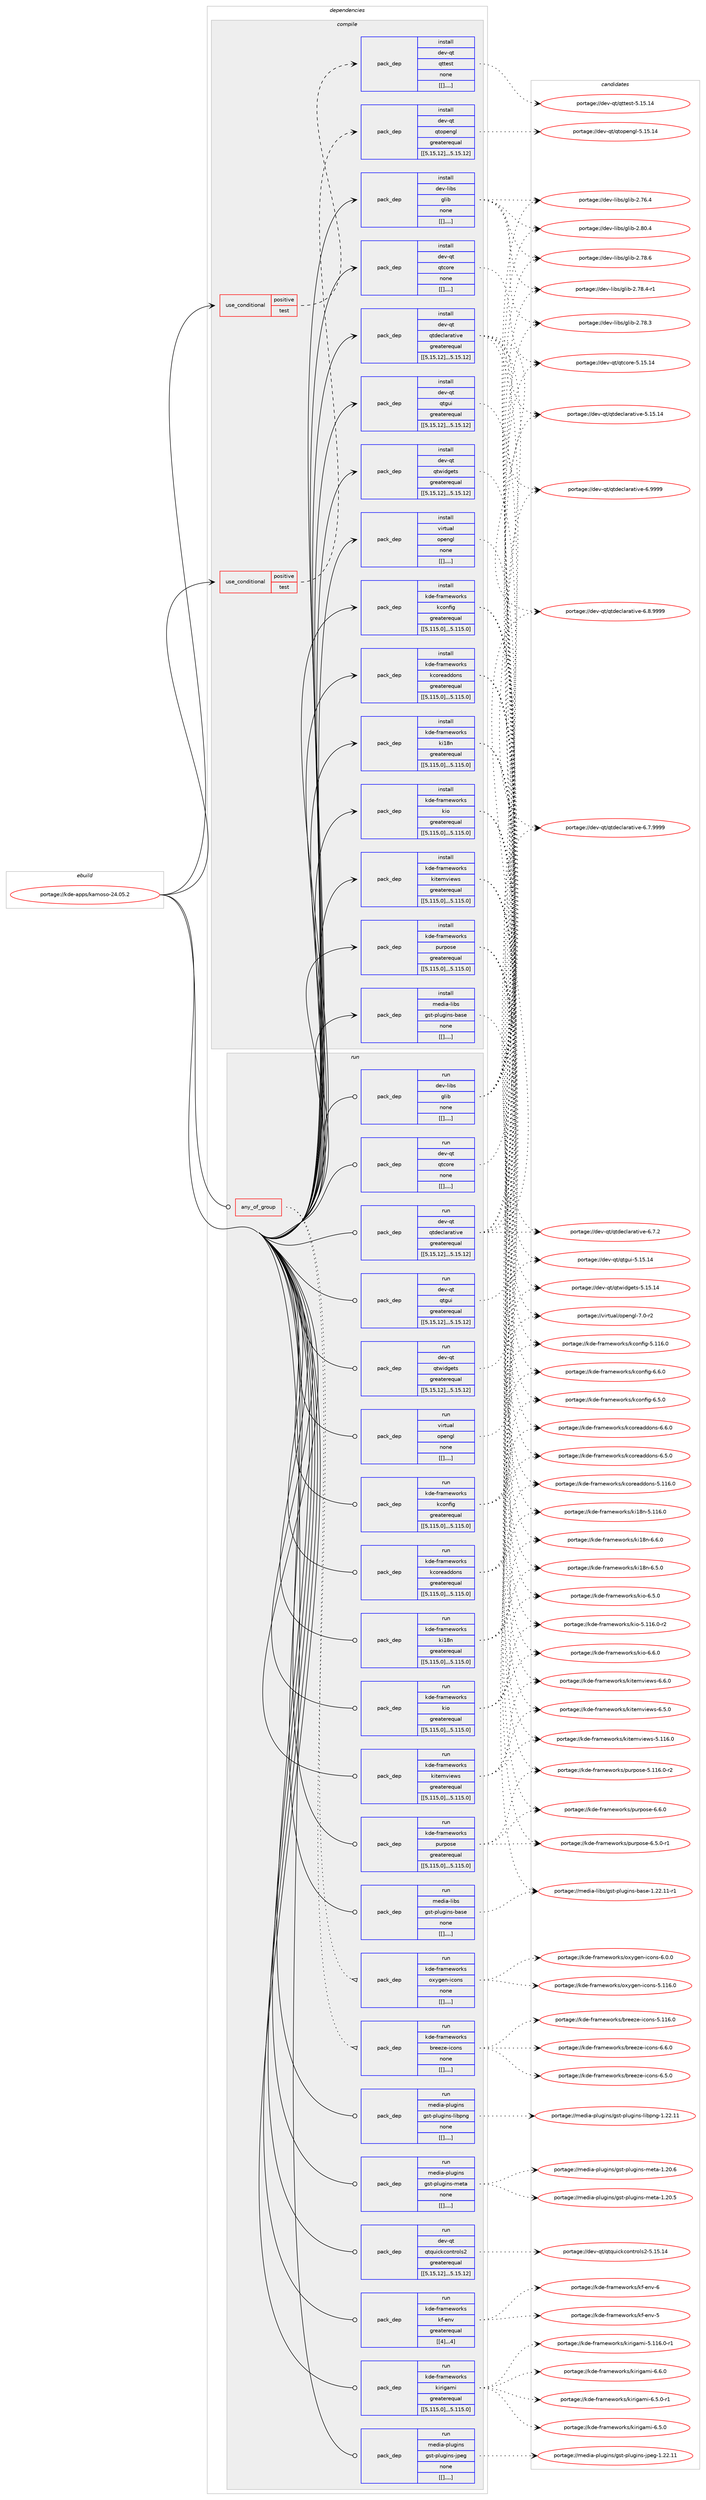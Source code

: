 digraph prolog {

# *************
# Graph options
# *************

newrank=true;
concentrate=true;
compound=true;
graph [rankdir=LR,fontname=Helvetica,fontsize=10,ranksep=1.5];#, ranksep=2.5, nodesep=0.2];
edge  [arrowhead=vee];
node  [fontname=Helvetica,fontsize=10];

# **********
# The ebuild
# **********

subgraph cluster_leftcol {
color=gray;
label=<<i>ebuild</i>>;
id [label="portage://kde-apps/kamoso-24.05.2", color=red, width=4, href="../kde-apps/kamoso-24.05.2.svg"];
}

# ****************
# The dependencies
# ****************

subgraph cluster_midcol {
color=gray;
label=<<i>dependencies</i>>;
subgraph cluster_compile {
fillcolor="#eeeeee";
style=filled;
label=<<i>compile</i>>;
subgraph cond68957 {
dependency255214 [label=<<TABLE BORDER="0" CELLBORDER="1" CELLSPACING="0" CELLPADDING="4"><TR><TD ROWSPAN="3" CELLPADDING="10">use_conditional</TD></TR><TR><TD>positive</TD></TR><TR><TD>test</TD></TR></TABLE>>, shape=none, color=red];
subgraph pack184557 {
dependency255215 [label=<<TABLE BORDER="0" CELLBORDER="1" CELLSPACING="0" CELLPADDING="4" WIDTH="220"><TR><TD ROWSPAN="6" CELLPADDING="30">pack_dep</TD></TR><TR><TD WIDTH="110">install</TD></TR><TR><TD>dev-qt</TD></TR><TR><TD>qtopengl</TD></TR><TR><TD>greaterequal</TD></TR><TR><TD>[[5,15,12],,,5.15.12]</TD></TR></TABLE>>, shape=none, color=blue];
}
dependency255214:e -> dependency255215:w [weight=20,style="dashed",arrowhead="vee"];
}
id:e -> dependency255214:w [weight=20,style="solid",arrowhead="vee"];
subgraph cond68958 {
dependency255216 [label=<<TABLE BORDER="0" CELLBORDER="1" CELLSPACING="0" CELLPADDING="4"><TR><TD ROWSPAN="3" CELLPADDING="10">use_conditional</TD></TR><TR><TD>positive</TD></TR><TR><TD>test</TD></TR></TABLE>>, shape=none, color=red];
subgraph pack184558 {
dependency255217 [label=<<TABLE BORDER="0" CELLBORDER="1" CELLSPACING="0" CELLPADDING="4" WIDTH="220"><TR><TD ROWSPAN="6" CELLPADDING="30">pack_dep</TD></TR><TR><TD WIDTH="110">install</TD></TR><TR><TD>dev-qt</TD></TR><TR><TD>qttest</TD></TR><TR><TD>none</TD></TR><TR><TD>[[],,,,]</TD></TR></TABLE>>, shape=none, color=blue];
}
dependency255216:e -> dependency255217:w [weight=20,style="dashed",arrowhead="vee"];
}
id:e -> dependency255216:w [weight=20,style="solid",arrowhead="vee"];
subgraph pack184559 {
dependency255218 [label=<<TABLE BORDER="0" CELLBORDER="1" CELLSPACING="0" CELLPADDING="4" WIDTH="220"><TR><TD ROWSPAN="6" CELLPADDING="30">pack_dep</TD></TR><TR><TD WIDTH="110">install</TD></TR><TR><TD>dev-libs</TD></TR><TR><TD>glib</TD></TR><TR><TD>none</TD></TR><TR><TD>[[],,,,]</TD></TR></TABLE>>, shape=none, color=blue];
}
id:e -> dependency255218:w [weight=20,style="solid",arrowhead="vee"];
subgraph pack184560 {
dependency255219 [label=<<TABLE BORDER="0" CELLBORDER="1" CELLSPACING="0" CELLPADDING="4" WIDTH="220"><TR><TD ROWSPAN="6" CELLPADDING="30">pack_dep</TD></TR><TR><TD WIDTH="110">install</TD></TR><TR><TD>dev-qt</TD></TR><TR><TD>qtcore</TD></TR><TR><TD>none</TD></TR><TR><TD>[[],,,,]</TD></TR></TABLE>>, shape=none, color=blue];
}
id:e -> dependency255219:w [weight=20,style="solid",arrowhead="vee"];
subgraph pack184561 {
dependency255220 [label=<<TABLE BORDER="0" CELLBORDER="1" CELLSPACING="0" CELLPADDING="4" WIDTH="220"><TR><TD ROWSPAN="6" CELLPADDING="30">pack_dep</TD></TR><TR><TD WIDTH="110">install</TD></TR><TR><TD>dev-qt</TD></TR><TR><TD>qtdeclarative</TD></TR><TR><TD>greaterequal</TD></TR><TR><TD>[[5,15,12],,,5.15.12]</TD></TR></TABLE>>, shape=none, color=blue];
}
id:e -> dependency255220:w [weight=20,style="solid",arrowhead="vee"];
subgraph pack184562 {
dependency255221 [label=<<TABLE BORDER="0" CELLBORDER="1" CELLSPACING="0" CELLPADDING="4" WIDTH="220"><TR><TD ROWSPAN="6" CELLPADDING="30">pack_dep</TD></TR><TR><TD WIDTH="110">install</TD></TR><TR><TD>dev-qt</TD></TR><TR><TD>qtgui</TD></TR><TR><TD>greaterequal</TD></TR><TR><TD>[[5,15,12],,,5.15.12]</TD></TR></TABLE>>, shape=none, color=blue];
}
id:e -> dependency255221:w [weight=20,style="solid",arrowhead="vee"];
subgraph pack184563 {
dependency255222 [label=<<TABLE BORDER="0" CELLBORDER="1" CELLSPACING="0" CELLPADDING="4" WIDTH="220"><TR><TD ROWSPAN="6" CELLPADDING="30">pack_dep</TD></TR><TR><TD WIDTH="110">install</TD></TR><TR><TD>dev-qt</TD></TR><TR><TD>qtwidgets</TD></TR><TR><TD>greaterequal</TD></TR><TR><TD>[[5,15,12],,,5.15.12]</TD></TR></TABLE>>, shape=none, color=blue];
}
id:e -> dependency255222:w [weight=20,style="solid",arrowhead="vee"];
subgraph pack184564 {
dependency255223 [label=<<TABLE BORDER="0" CELLBORDER="1" CELLSPACING="0" CELLPADDING="4" WIDTH="220"><TR><TD ROWSPAN="6" CELLPADDING="30">pack_dep</TD></TR><TR><TD WIDTH="110">install</TD></TR><TR><TD>kde-frameworks</TD></TR><TR><TD>kconfig</TD></TR><TR><TD>greaterequal</TD></TR><TR><TD>[[5,115,0],,,5.115.0]</TD></TR></TABLE>>, shape=none, color=blue];
}
id:e -> dependency255223:w [weight=20,style="solid",arrowhead="vee"];
subgraph pack184565 {
dependency255224 [label=<<TABLE BORDER="0" CELLBORDER="1" CELLSPACING="0" CELLPADDING="4" WIDTH="220"><TR><TD ROWSPAN="6" CELLPADDING="30">pack_dep</TD></TR><TR><TD WIDTH="110">install</TD></TR><TR><TD>kde-frameworks</TD></TR><TR><TD>kcoreaddons</TD></TR><TR><TD>greaterequal</TD></TR><TR><TD>[[5,115,0],,,5.115.0]</TD></TR></TABLE>>, shape=none, color=blue];
}
id:e -> dependency255224:w [weight=20,style="solid",arrowhead="vee"];
subgraph pack184566 {
dependency255225 [label=<<TABLE BORDER="0" CELLBORDER="1" CELLSPACING="0" CELLPADDING="4" WIDTH="220"><TR><TD ROWSPAN="6" CELLPADDING="30">pack_dep</TD></TR><TR><TD WIDTH="110">install</TD></TR><TR><TD>kde-frameworks</TD></TR><TR><TD>ki18n</TD></TR><TR><TD>greaterequal</TD></TR><TR><TD>[[5,115,0],,,5.115.0]</TD></TR></TABLE>>, shape=none, color=blue];
}
id:e -> dependency255225:w [weight=20,style="solid",arrowhead="vee"];
subgraph pack184567 {
dependency255226 [label=<<TABLE BORDER="0" CELLBORDER="1" CELLSPACING="0" CELLPADDING="4" WIDTH="220"><TR><TD ROWSPAN="6" CELLPADDING="30">pack_dep</TD></TR><TR><TD WIDTH="110">install</TD></TR><TR><TD>kde-frameworks</TD></TR><TR><TD>kio</TD></TR><TR><TD>greaterequal</TD></TR><TR><TD>[[5,115,0],,,5.115.0]</TD></TR></TABLE>>, shape=none, color=blue];
}
id:e -> dependency255226:w [weight=20,style="solid",arrowhead="vee"];
subgraph pack184568 {
dependency255227 [label=<<TABLE BORDER="0" CELLBORDER="1" CELLSPACING="0" CELLPADDING="4" WIDTH="220"><TR><TD ROWSPAN="6" CELLPADDING="30">pack_dep</TD></TR><TR><TD WIDTH="110">install</TD></TR><TR><TD>kde-frameworks</TD></TR><TR><TD>kitemviews</TD></TR><TR><TD>greaterequal</TD></TR><TR><TD>[[5,115,0],,,5.115.0]</TD></TR></TABLE>>, shape=none, color=blue];
}
id:e -> dependency255227:w [weight=20,style="solid",arrowhead="vee"];
subgraph pack184569 {
dependency255228 [label=<<TABLE BORDER="0" CELLBORDER="1" CELLSPACING="0" CELLPADDING="4" WIDTH="220"><TR><TD ROWSPAN="6" CELLPADDING="30">pack_dep</TD></TR><TR><TD WIDTH="110">install</TD></TR><TR><TD>kde-frameworks</TD></TR><TR><TD>purpose</TD></TR><TR><TD>greaterequal</TD></TR><TR><TD>[[5,115,0],,,5.115.0]</TD></TR></TABLE>>, shape=none, color=blue];
}
id:e -> dependency255228:w [weight=20,style="solid",arrowhead="vee"];
subgraph pack184570 {
dependency255229 [label=<<TABLE BORDER="0" CELLBORDER="1" CELLSPACING="0" CELLPADDING="4" WIDTH="220"><TR><TD ROWSPAN="6" CELLPADDING="30">pack_dep</TD></TR><TR><TD WIDTH="110">install</TD></TR><TR><TD>media-libs</TD></TR><TR><TD>gst-plugins-base</TD></TR><TR><TD>none</TD></TR><TR><TD>[[],,,,]</TD></TR></TABLE>>, shape=none, color=blue];
}
id:e -> dependency255229:w [weight=20,style="solid",arrowhead="vee"];
subgraph pack184571 {
dependency255230 [label=<<TABLE BORDER="0" CELLBORDER="1" CELLSPACING="0" CELLPADDING="4" WIDTH="220"><TR><TD ROWSPAN="6" CELLPADDING="30">pack_dep</TD></TR><TR><TD WIDTH="110">install</TD></TR><TR><TD>virtual</TD></TR><TR><TD>opengl</TD></TR><TR><TD>none</TD></TR><TR><TD>[[],,,,]</TD></TR></TABLE>>, shape=none, color=blue];
}
id:e -> dependency255230:w [weight=20,style="solid",arrowhead="vee"];
}
subgraph cluster_compileandrun {
fillcolor="#eeeeee";
style=filled;
label=<<i>compile and run</i>>;
}
subgraph cluster_run {
fillcolor="#eeeeee";
style=filled;
label=<<i>run</i>>;
subgraph any1540 {
dependency255231 [label=<<TABLE BORDER="0" CELLBORDER="1" CELLSPACING="0" CELLPADDING="4"><TR><TD CELLPADDING="10">any_of_group</TD></TR></TABLE>>, shape=none, color=red];subgraph pack184572 {
dependency255232 [label=<<TABLE BORDER="0" CELLBORDER="1" CELLSPACING="0" CELLPADDING="4" WIDTH="220"><TR><TD ROWSPAN="6" CELLPADDING="30">pack_dep</TD></TR><TR><TD WIDTH="110">run</TD></TR><TR><TD>kde-frameworks</TD></TR><TR><TD>breeze-icons</TD></TR><TR><TD>none</TD></TR><TR><TD>[[],,,,]</TD></TR></TABLE>>, shape=none, color=blue];
}
dependency255231:e -> dependency255232:w [weight=20,style="dotted",arrowhead="oinv"];
subgraph pack184573 {
dependency255233 [label=<<TABLE BORDER="0" CELLBORDER="1" CELLSPACING="0" CELLPADDING="4" WIDTH="220"><TR><TD ROWSPAN="6" CELLPADDING="30">pack_dep</TD></TR><TR><TD WIDTH="110">run</TD></TR><TR><TD>kde-frameworks</TD></TR><TR><TD>oxygen-icons</TD></TR><TR><TD>none</TD></TR><TR><TD>[[],,,,]</TD></TR></TABLE>>, shape=none, color=blue];
}
dependency255231:e -> dependency255233:w [weight=20,style="dotted",arrowhead="oinv"];
}
id:e -> dependency255231:w [weight=20,style="solid",arrowhead="odot"];
subgraph pack184574 {
dependency255234 [label=<<TABLE BORDER="0" CELLBORDER="1" CELLSPACING="0" CELLPADDING="4" WIDTH="220"><TR><TD ROWSPAN="6" CELLPADDING="30">pack_dep</TD></TR><TR><TD WIDTH="110">run</TD></TR><TR><TD>dev-libs</TD></TR><TR><TD>glib</TD></TR><TR><TD>none</TD></TR><TR><TD>[[],,,,]</TD></TR></TABLE>>, shape=none, color=blue];
}
id:e -> dependency255234:w [weight=20,style="solid",arrowhead="odot"];
subgraph pack184575 {
dependency255235 [label=<<TABLE BORDER="0" CELLBORDER="1" CELLSPACING="0" CELLPADDING="4" WIDTH="220"><TR><TD ROWSPAN="6" CELLPADDING="30">pack_dep</TD></TR><TR><TD WIDTH="110">run</TD></TR><TR><TD>dev-qt</TD></TR><TR><TD>qtcore</TD></TR><TR><TD>none</TD></TR><TR><TD>[[],,,,]</TD></TR></TABLE>>, shape=none, color=blue];
}
id:e -> dependency255235:w [weight=20,style="solid",arrowhead="odot"];
subgraph pack184576 {
dependency255236 [label=<<TABLE BORDER="0" CELLBORDER="1" CELLSPACING="0" CELLPADDING="4" WIDTH="220"><TR><TD ROWSPAN="6" CELLPADDING="30">pack_dep</TD></TR><TR><TD WIDTH="110">run</TD></TR><TR><TD>dev-qt</TD></TR><TR><TD>qtdeclarative</TD></TR><TR><TD>greaterequal</TD></TR><TR><TD>[[5,15,12],,,5.15.12]</TD></TR></TABLE>>, shape=none, color=blue];
}
id:e -> dependency255236:w [weight=20,style="solid",arrowhead="odot"];
subgraph pack184577 {
dependency255237 [label=<<TABLE BORDER="0" CELLBORDER="1" CELLSPACING="0" CELLPADDING="4" WIDTH="220"><TR><TD ROWSPAN="6" CELLPADDING="30">pack_dep</TD></TR><TR><TD WIDTH="110">run</TD></TR><TR><TD>dev-qt</TD></TR><TR><TD>qtgui</TD></TR><TR><TD>greaterequal</TD></TR><TR><TD>[[5,15,12],,,5.15.12]</TD></TR></TABLE>>, shape=none, color=blue];
}
id:e -> dependency255237:w [weight=20,style="solid",arrowhead="odot"];
subgraph pack184578 {
dependency255238 [label=<<TABLE BORDER="0" CELLBORDER="1" CELLSPACING="0" CELLPADDING="4" WIDTH="220"><TR><TD ROWSPAN="6" CELLPADDING="30">pack_dep</TD></TR><TR><TD WIDTH="110">run</TD></TR><TR><TD>dev-qt</TD></TR><TR><TD>qtquickcontrols2</TD></TR><TR><TD>greaterequal</TD></TR><TR><TD>[[5,15,12],,,5.15.12]</TD></TR></TABLE>>, shape=none, color=blue];
}
id:e -> dependency255238:w [weight=20,style="solid",arrowhead="odot"];
subgraph pack184579 {
dependency255239 [label=<<TABLE BORDER="0" CELLBORDER="1" CELLSPACING="0" CELLPADDING="4" WIDTH="220"><TR><TD ROWSPAN="6" CELLPADDING="30">pack_dep</TD></TR><TR><TD WIDTH="110">run</TD></TR><TR><TD>dev-qt</TD></TR><TR><TD>qtwidgets</TD></TR><TR><TD>greaterequal</TD></TR><TR><TD>[[5,15,12],,,5.15.12]</TD></TR></TABLE>>, shape=none, color=blue];
}
id:e -> dependency255239:w [weight=20,style="solid",arrowhead="odot"];
subgraph pack184580 {
dependency255240 [label=<<TABLE BORDER="0" CELLBORDER="1" CELLSPACING="0" CELLPADDING="4" WIDTH="220"><TR><TD ROWSPAN="6" CELLPADDING="30">pack_dep</TD></TR><TR><TD WIDTH="110">run</TD></TR><TR><TD>kde-frameworks</TD></TR><TR><TD>kconfig</TD></TR><TR><TD>greaterequal</TD></TR><TR><TD>[[5,115,0],,,5.115.0]</TD></TR></TABLE>>, shape=none, color=blue];
}
id:e -> dependency255240:w [weight=20,style="solid",arrowhead="odot"];
subgraph pack184581 {
dependency255241 [label=<<TABLE BORDER="0" CELLBORDER="1" CELLSPACING="0" CELLPADDING="4" WIDTH="220"><TR><TD ROWSPAN="6" CELLPADDING="30">pack_dep</TD></TR><TR><TD WIDTH="110">run</TD></TR><TR><TD>kde-frameworks</TD></TR><TR><TD>kcoreaddons</TD></TR><TR><TD>greaterequal</TD></TR><TR><TD>[[5,115,0],,,5.115.0]</TD></TR></TABLE>>, shape=none, color=blue];
}
id:e -> dependency255241:w [weight=20,style="solid",arrowhead="odot"];
subgraph pack184582 {
dependency255242 [label=<<TABLE BORDER="0" CELLBORDER="1" CELLSPACING="0" CELLPADDING="4" WIDTH="220"><TR><TD ROWSPAN="6" CELLPADDING="30">pack_dep</TD></TR><TR><TD WIDTH="110">run</TD></TR><TR><TD>kde-frameworks</TD></TR><TR><TD>kf-env</TD></TR><TR><TD>greaterequal</TD></TR><TR><TD>[[4],,,4]</TD></TR></TABLE>>, shape=none, color=blue];
}
id:e -> dependency255242:w [weight=20,style="solid",arrowhead="odot"];
subgraph pack184583 {
dependency255243 [label=<<TABLE BORDER="0" CELLBORDER="1" CELLSPACING="0" CELLPADDING="4" WIDTH="220"><TR><TD ROWSPAN="6" CELLPADDING="30">pack_dep</TD></TR><TR><TD WIDTH="110">run</TD></TR><TR><TD>kde-frameworks</TD></TR><TR><TD>ki18n</TD></TR><TR><TD>greaterequal</TD></TR><TR><TD>[[5,115,0],,,5.115.0]</TD></TR></TABLE>>, shape=none, color=blue];
}
id:e -> dependency255243:w [weight=20,style="solid",arrowhead="odot"];
subgraph pack184584 {
dependency255244 [label=<<TABLE BORDER="0" CELLBORDER="1" CELLSPACING="0" CELLPADDING="4" WIDTH="220"><TR><TD ROWSPAN="6" CELLPADDING="30">pack_dep</TD></TR><TR><TD WIDTH="110">run</TD></TR><TR><TD>kde-frameworks</TD></TR><TR><TD>kio</TD></TR><TR><TD>greaterequal</TD></TR><TR><TD>[[5,115,0],,,5.115.0]</TD></TR></TABLE>>, shape=none, color=blue];
}
id:e -> dependency255244:w [weight=20,style="solid",arrowhead="odot"];
subgraph pack184585 {
dependency255245 [label=<<TABLE BORDER="0" CELLBORDER="1" CELLSPACING="0" CELLPADDING="4" WIDTH="220"><TR><TD ROWSPAN="6" CELLPADDING="30">pack_dep</TD></TR><TR><TD WIDTH="110">run</TD></TR><TR><TD>kde-frameworks</TD></TR><TR><TD>kirigami</TD></TR><TR><TD>greaterequal</TD></TR><TR><TD>[[5,115,0],,,5.115.0]</TD></TR></TABLE>>, shape=none, color=blue];
}
id:e -> dependency255245:w [weight=20,style="solid",arrowhead="odot"];
subgraph pack184586 {
dependency255246 [label=<<TABLE BORDER="0" CELLBORDER="1" CELLSPACING="0" CELLPADDING="4" WIDTH="220"><TR><TD ROWSPAN="6" CELLPADDING="30">pack_dep</TD></TR><TR><TD WIDTH="110">run</TD></TR><TR><TD>kde-frameworks</TD></TR><TR><TD>kitemviews</TD></TR><TR><TD>greaterequal</TD></TR><TR><TD>[[5,115,0],,,5.115.0]</TD></TR></TABLE>>, shape=none, color=blue];
}
id:e -> dependency255246:w [weight=20,style="solid",arrowhead="odot"];
subgraph pack184587 {
dependency255247 [label=<<TABLE BORDER="0" CELLBORDER="1" CELLSPACING="0" CELLPADDING="4" WIDTH="220"><TR><TD ROWSPAN="6" CELLPADDING="30">pack_dep</TD></TR><TR><TD WIDTH="110">run</TD></TR><TR><TD>kde-frameworks</TD></TR><TR><TD>purpose</TD></TR><TR><TD>greaterequal</TD></TR><TR><TD>[[5,115,0],,,5.115.0]</TD></TR></TABLE>>, shape=none, color=blue];
}
id:e -> dependency255247:w [weight=20,style="solid",arrowhead="odot"];
subgraph pack184588 {
dependency255248 [label=<<TABLE BORDER="0" CELLBORDER="1" CELLSPACING="0" CELLPADDING="4" WIDTH="220"><TR><TD ROWSPAN="6" CELLPADDING="30">pack_dep</TD></TR><TR><TD WIDTH="110">run</TD></TR><TR><TD>media-libs</TD></TR><TR><TD>gst-plugins-base</TD></TR><TR><TD>none</TD></TR><TR><TD>[[],,,,]</TD></TR></TABLE>>, shape=none, color=blue];
}
id:e -> dependency255248:w [weight=20,style="solid",arrowhead="odot"];
subgraph pack184589 {
dependency255249 [label=<<TABLE BORDER="0" CELLBORDER="1" CELLSPACING="0" CELLPADDING="4" WIDTH="220"><TR><TD ROWSPAN="6" CELLPADDING="30">pack_dep</TD></TR><TR><TD WIDTH="110">run</TD></TR><TR><TD>media-plugins</TD></TR><TR><TD>gst-plugins-jpeg</TD></TR><TR><TD>none</TD></TR><TR><TD>[[],,,,]</TD></TR></TABLE>>, shape=none, color=blue];
}
id:e -> dependency255249:w [weight=20,style="solid",arrowhead="odot"];
subgraph pack184590 {
dependency255250 [label=<<TABLE BORDER="0" CELLBORDER="1" CELLSPACING="0" CELLPADDING="4" WIDTH="220"><TR><TD ROWSPAN="6" CELLPADDING="30">pack_dep</TD></TR><TR><TD WIDTH="110">run</TD></TR><TR><TD>media-plugins</TD></TR><TR><TD>gst-plugins-libpng</TD></TR><TR><TD>none</TD></TR><TR><TD>[[],,,,]</TD></TR></TABLE>>, shape=none, color=blue];
}
id:e -> dependency255250:w [weight=20,style="solid",arrowhead="odot"];
subgraph pack184591 {
dependency255251 [label=<<TABLE BORDER="0" CELLBORDER="1" CELLSPACING="0" CELLPADDING="4" WIDTH="220"><TR><TD ROWSPAN="6" CELLPADDING="30">pack_dep</TD></TR><TR><TD WIDTH="110">run</TD></TR><TR><TD>media-plugins</TD></TR><TR><TD>gst-plugins-meta</TD></TR><TR><TD>none</TD></TR><TR><TD>[[],,,,]</TD></TR></TABLE>>, shape=none, color=blue];
}
id:e -> dependency255251:w [weight=20,style="solid",arrowhead="odot"];
subgraph pack184592 {
dependency255252 [label=<<TABLE BORDER="0" CELLBORDER="1" CELLSPACING="0" CELLPADDING="4" WIDTH="220"><TR><TD ROWSPAN="6" CELLPADDING="30">pack_dep</TD></TR><TR><TD WIDTH="110">run</TD></TR><TR><TD>virtual</TD></TR><TR><TD>opengl</TD></TR><TR><TD>none</TD></TR><TR><TD>[[],,,,]</TD></TR></TABLE>>, shape=none, color=blue];
}
id:e -> dependency255252:w [weight=20,style="solid",arrowhead="odot"];
}
}

# **************
# The candidates
# **************

subgraph cluster_choices {
rank=same;
color=gray;
label=<<i>candidates</i>>;

subgraph choice184557 {
color=black;
nodesep=1;
choice10010111845113116471131161111121011101031084553464953464952 [label="portage://dev-qt/qtopengl-5.15.14", color=red, width=4,href="../dev-qt/qtopengl-5.15.14.svg"];
dependency255215:e -> choice10010111845113116471131161111121011101031084553464953464952:w [style=dotted,weight="100"];
}
subgraph choice184558 {
color=black;
nodesep=1;
choice10010111845113116471131161161011151164553464953464952 [label="portage://dev-qt/qttest-5.15.14", color=red, width=4,href="../dev-qt/qttest-5.15.14.svg"];
dependency255217:e -> choice10010111845113116471131161161011151164553464953464952:w [style=dotted,weight="100"];
}
subgraph choice184559 {
color=black;
nodesep=1;
choice1001011184510810598115471031081059845504656484652 [label="portage://dev-libs/glib-2.80.4", color=red, width=4,href="../dev-libs/glib-2.80.4.svg"];
choice1001011184510810598115471031081059845504655564654 [label="portage://dev-libs/glib-2.78.6", color=red, width=4,href="../dev-libs/glib-2.78.6.svg"];
choice10010111845108105981154710310810598455046555646524511449 [label="portage://dev-libs/glib-2.78.4-r1", color=red, width=4,href="../dev-libs/glib-2.78.4-r1.svg"];
choice1001011184510810598115471031081059845504655564651 [label="portage://dev-libs/glib-2.78.3", color=red, width=4,href="../dev-libs/glib-2.78.3.svg"];
choice1001011184510810598115471031081059845504655544652 [label="portage://dev-libs/glib-2.76.4", color=red, width=4,href="../dev-libs/glib-2.76.4.svg"];
dependency255218:e -> choice1001011184510810598115471031081059845504656484652:w [style=dotted,weight="100"];
dependency255218:e -> choice1001011184510810598115471031081059845504655564654:w [style=dotted,weight="100"];
dependency255218:e -> choice10010111845108105981154710310810598455046555646524511449:w [style=dotted,weight="100"];
dependency255218:e -> choice1001011184510810598115471031081059845504655564651:w [style=dotted,weight="100"];
dependency255218:e -> choice1001011184510810598115471031081059845504655544652:w [style=dotted,weight="100"];
}
subgraph choice184560 {
color=black;
nodesep=1;
choice1001011184511311647113116991111141014553464953464952 [label="portage://dev-qt/qtcore-5.15.14", color=red, width=4,href="../dev-qt/qtcore-5.15.14.svg"];
dependency255219:e -> choice1001011184511311647113116991111141014553464953464952:w [style=dotted,weight="100"];
}
subgraph choice184561 {
color=black;
nodesep=1;
choice100101118451131164711311610010199108971149711610511810145544657575757 [label="portage://dev-qt/qtdeclarative-6.9999", color=red, width=4,href="../dev-qt/qtdeclarative-6.9999.svg"];
choice1001011184511311647113116100101991089711497116105118101455446564657575757 [label="portage://dev-qt/qtdeclarative-6.8.9999", color=red, width=4,href="../dev-qt/qtdeclarative-6.8.9999.svg"];
choice1001011184511311647113116100101991089711497116105118101455446554657575757 [label="portage://dev-qt/qtdeclarative-6.7.9999", color=red, width=4,href="../dev-qt/qtdeclarative-6.7.9999.svg"];
choice1001011184511311647113116100101991089711497116105118101455446554650 [label="portage://dev-qt/qtdeclarative-6.7.2", color=red, width=4,href="../dev-qt/qtdeclarative-6.7.2.svg"];
choice10010111845113116471131161001019910897114971161051181014553464953464952 [label="portage://dev-qt/qtdeclarative-5.15.14", color=red, width=4,href="../dev-qt/qtdeclarative-5.15.14.svg"];
dependency255220:e -> choice100101118451131164711311610010199108971149711610511810145544657575757:w [style=dotted,weight="100"];
dependency255220:e -> choice1001011184511311647113116100101991089711497116105118101455446564657575757:w [style=dotted,weight="100"];
dependency255220:e -> choice1001011184511311647113116100101991089711497116105118101455446554657575757:w [style=dotted,weight="100"];
dependency255220:e -> choice1001011184511311647113116100101991089711497116105118101455446554650:w [style=dotted,weight="100"];
dependency255220:e -> choice10010111845113116471131161001019910897114971161051181014553464953464952:w [style=dotted,weight="100"];
}
subgraph choice184562 {
color=black;
nodesep=1;
choice10010111845113116471131161031171054553464953464952 [label="portage://dev-qt/qtgui-5.15.14", color=red, width=4,href="../dev-qt/qtgui-5.15.14.svg"];
dependency255221:e -> choice10010111845113116471131161031171054553464953464952:w [style=dotted,weight="100"];
}
subgraph choice184563 {
color=black;
nodesep=1;
choice10010111845113116471131161191051001031011161154553464953464952 [label="portage://dev-qt/qtwidgets-5.15.14", color=red, width=4,href="../dev-qt/qtwidgets-5.15.14.svg"];
dependency255222:e -> choice10010111845113116471131161191051001031011161154553464953464952:w [style=dotted,weight="100"];
}
subgraph choice184564 {
color=black;
nodesep=1;
choice10710010145102114971091011191111141071154710799111110102105103455446544648 [label="portage://kde-frameworks/kconfig-6.6.0", color=red, width=4,href="../kde-frameworks/kconfig-6.6.0.svg"];
choice10710010145102114971091011191111141071154710799111110102105103455446534648 [label="portage://kde-frameworks/kconfig-6.5.0", color=red, width=4,href="../kde-frameworks/kconfig-6.5.0.svg"];
choice107100101451021149710910111911111410711547107991111101021051034553464949544648 [label="portage://kde-frameworks/kconfig-5.116.0", color=red, width=4,href="../kde-frameworks/kconfig-5.116.0.svg"];
dependency255223:e -> choice10710010145102114971091011191111141071154710799111110102105103455446544648:w [style=dotted,weight="100"];
dependency255223:e -> choice10710010145102114971091011191111141071154710799111110102105103455446534648:w [style=dotted,weight="100"];
dependency255223:e -> choice107100101451021149710910111911111410711547107991111101021051034553464949544648:w [style=dotted,weight="100"];
}
subgraph choice184565 {
color=black;
nodesep=1;
choice1071001014510211497109101119111114107115471079911111410197100100111110115455446544648 [label="portage://kde-frameworks/kcoreaddons-6.6.0", color=red, width=4,href="../kde-frameworks/kcoreaddons-6.6.0.svg"];
choice1071001014510211497109101119111114107115471079911111410197100100111110115455446534648 [label="portage://kde-frameworks/kcoreaddons-6.5.0", color=red, width=4,href="../kde-frameworks/kcoreaddons-6.5.0.svg"];
choice10710010145102114971091011191111141071154710799111114101971001001111101154553464949544648 [label="portage://kde-frameworks/kcoreaddons-5.116.0", color=red, width=4,href="../kde-frameworks/kcoreaddons-5.116.0.svg"];
dependency255224:e -> choice1071001014510211497109101119111114107115471079911111410197100100111110115455446544648:w [style=dotted,weight="100"];
dependency255224:e -> choice1071001014510211497109101119111114107115471079911111410197100100111110115455446534648:w [style=dotted,weight="100"];
dependency255224:e -> choice10710010145102114971091011191111141071154710799111114101971001001111101154553464949544648:w [style=dotted,weight="100"];
}
subgraph choice184566 {
color=black;
nodesep=1;
choice1071001014510211497109101119111114107115471071054956110455446544648 [label="portage://kde-frameworks/ki18n-6.6.0", color=red, width=4,href="../kde-frameworks/ki18n-6.6.0.svg"];
choice1071001014510211497109101119111114107115471071054956110455446534648 [label="portage://kde-frameworks/ki18n-6.5.0", color=red, width=4,href="../kde-frameworks/ki18n-6.5.0.svg"];
choice10710010145102114971091011191111141071154710710549561104553464949544648 [label="portage://kde-frameworks/ki18n-5.116.0", color=red, width=4,href="../kde-frameworks/ki18n-5.116.0.svg"];
dependency255225:e -> choice1071001014510211497109101119111114107115471071054956110455446544648:w [style=dotted,weight="100"];
dependency255225:e -> choice1071001014510211497109101119111114107115471071054956110455446534648:w [style=dotted,weight="100"];
dependency255225:e -> choice10710010145102114971091011191111141071154710710549561104553464949544648:w [style=dotted,weight="100"];
}
subgraph choice184567 {
color=black;
nodesep=1;
choice107100101451021149710910111911111410711547107105111455446544648 [label="portage://kde-frameworks/kio-6.6.0", color=red, width=4,href="../kde-frameworks/kio-6.6.0.svg"];
choice107100101451021149710910111911111410711547107105111455446534648 [label="portage://kde-frameworks/kio-6.5.0", color=red, width=4,href="../kde-frameworks/kio-6.5.0.svg"];
choice10710010145102114971091011191111141071154710710511145534649495446484511450 [label="portage://kde-frameworks/kio-5.116.0-r2", color=red, width=4,href="../kde-frameworks/kio-5.116.0-r2.svg"];
dependency255226:e -> choice107100101451021149710910111911111410711547107105111455446544648:w [style=dotted,weight="100"];
dependency255226:e -> choice107100101451021149710910111911111410711547107105111455446534648:w [style=dotted,weight="100"];
dependency255226:e -> choice10710010145102114971091011191111141071154710710511145534649495446484511450:w [style=dotted,weight="100"];
}
subgraph choice184568 {
color=black;
nodesep=1;
choice107100101451021149710910111911111410711547107105116101109118105101119115455446544648 [label="portage://kde-frameworks/kitemviews-6.6.0", color=red, width=4,href="../kde-frameworks/kitemviews-6.6.0.svg"];
choice107100101451021149710910111911111410711547107105116101109118105101119115455446534648 [label="portage://kde-frameworks/kitemviews-6.5.0", color=red, width=4,href="../kde-frameworks/kitemviews-6.5.0.svg"];
choice1071001014510211497109101119111114107115471071051161011091181051011191154553464949544648 [label="portage://kde-frameworks/kitemviews-5.116.0", color=red, width=4,href="../kde-frameworks/kitemviews-5.116.0.svg"];
dependency255227:e -> choice107100101451021149710910111911111410711547107105116101109118105101119115455446544648:w [style=dotted,weight="100"];
dependency255227:e -> choice107100101451021149710910111911111410711547107105116101109118105101119115455446534648:w [style=dotted,weight="100"];
dependency255227:e -> choice1071001014510211497109101119111114107115471071051161011091181051011191154553464949544648:w [style=dotted,weight="100"];
}
subgraph choice184569 {
color=black;
nodesep=1;
choice107100101451021149710910111911111410711547112117114112111115101455446544648 [label="portage://kde-frameworks/purpose-6.6.0", color=red, width=4,href="../kde-frameworks/purpose-6.6.0.svg"];
choice1071001014510211497109101119111114107115471121171141121111151014554465346484511449 [label="portage://kde-frameworks/purpose-6.5.0-r1", color=red, width=4,href="../kde-frameworks/purpose-6.5.0-r1.svg"];
choice10710010145102114971091011191111141071154711211711411211111510145534649495446484511450 [label="portage://kde-frameworks/purpose-5.116.0-r2", color=red, width=4,href="../kde-frameworks/purpose-5.116.0-r2.svg"];
dependency255228:e -> choice107100101451021149710910111911111410711547112117114112111115101455446544648:w [style=dotted,weight="100"];
dependency255228:e -> choice1071001014510211497109101119111114107115471121171141121111151014554465346484511449:w [style=dotted,weight="100"];
dependency255228:e -> choice10710010145102114971091011191111141071154711211711411211111510145534649495446484511450:w [style=dotted,weight="100"];
}
subgraph choice184570 {
color=black;
nodesep=1;
choice109101100105974510810598115471031151164511210811710310511011545989711510145494650504649494511449 [label="portage://media-libs/gst-plugins-base-1.22.11-r1", color=red, width=4,href="../media-libs/gst-plugins-base-1.22.11-r1.svg"];
dependency255229:e -> choice109101100105974510810598115471031151164511210811710310511011545989711510145494650504649494511449:w [style=dotted,weight="100"];
}
subgraph choice184571 {
color=black;
nodesep=1;
choice1181051141161179710847111112101110103108455546484511450 [label="portage://virtual/opengl-7.0-r2", color=red, width=4,href="../virtual/opengl-7.0-r2.svg"];
dependency255230:e -> choice1181051141161179710847111112101110103108455546484511450:w [style=dotted,weight="100"];
}
subgraph choice184572 {
color=black;
nodesep=1;
choice107100101451021149710910111911111410711547981141011011221014510599111110115455446544648 [label="portage://kde-frameworks/breeze-icons-6.6.0", color=red, width=4,href="../kde-frameworks/breeze-icons-6.6.0.svg"];
choice107100101451021149710910111911111410711547981141011011221014510599111110115455446534648 [label="portage://kde-frameworks/breeze-icons-6.5.0", color=red, width=4,href="../kde-frameworks/breeze-icons-6.5.0.svg"];
choice1071001014510211497109101119111114107115479811410110112210145105991111101154553464949544648 [label="portage://kde-frameworks/breeze-icons-5.116.0", color=red, width=4,href="../kde-frameworks/breeze-icons-5.116.0.svg"];
dependency255232:e -> choice107100101451021149710910111911111410711547981141011011221014510599111110115455446544648:w [style=dotted,weight="100"];
dependency255232:e -> choice107100101451021149710910111911111410711547981141011011221014510599111110115455446534648:w [style=dotted,weight="100"];
dependency255232:e -> choice1071001014510211497109101119111114107115479811410110112210145105991111101154553464949544648:w [style=dotted,weight="100"];
}
subgraph choice184573 {
color=black;
nodesep=1;
choice1071001014510211497109101119111114107115471111201211031011104510599111110115455446484648 [label="portage://kde-frameworks/oxygen-icons-6.0.0", color=red, width=4,href="../kde-frameworks/oxygen-icons-6.0.0.svg"];
choice10710010145102114971091011191111141071154711112012110310111045105991111101154553464949544648 [label="portage://kde-frameworks/oxygen-icons-5.116.0", color=red, width=4,href="../kde-frameworks/oxygen-icons-5.116.0.svg"];
dependency255233:e -> choice1071001014510211497109101119111114107115471111201211031011104510599111110115455446484648:w [style=dotted,weight="100"];
dependency255233:e -> choice10710010145102114971091011191111141071154711112012110310111045105991111101154553464949544648:w [style=dotted,weight="100"];
}
subgraph choice184574 {
color=black;
nodesep=1;
choice1001011184510810598115471031081059845504656484652 [label="portage://dev-libs/glib-2.80.4", color=red, width=4,href="../dev-libs/glib-2.80.4.svg"];
choice1001011184510810598115471031081059845504655564654 [label="portage://dev-libs/glib-2.78.6", color=red, width=4,href="../dev-libs/glib-2.78.6.svg"];
choice10010111845108105981154710310810598455046555646524511449 [label="portage://dev-libs/glib-2.78.4-r1", color=red, width=4,href="../dev-libs/glib-2.78.4-r1.svg"];
choice1001011184510810598115471031081059845504655564651 [label="portage://dev-libs/glib-2.78.3", color=red, width=4,href="../dev-libs/glib-2.78.3.svg"];
choice1001011184510810598115471031081059845504655544652 [label="portage://dev-libs/glib-2.76.4", color=red, width=4,href="../dev-libs/glib-2.76.4.svg"];
dependency255234:e -> choice1001011184510810598115471031081059845504656484652:w [style=dotted,weight="100"];
dependency255234:e -> choice1001011184510810598115471031081059845504655564654:w [style=dotted,weight="100"];
dependency255234:e -> choice10010111845108105981154710310810598455046555646524511449:w [style=dotted,weight="100"];
dependency255234:e -> choice1001011184510810598115471031081059845504655564651:w [style=dotted,weight="100"];
dependency255234:e -> choice1001011184510810598115471031081059845504655544652:w [style=dotted,weight="100"];
}
subgraph choice184575 {
color=black;
nodesep=1;
choice1001011184511311647113116991111141014553464953464952 [label="portage://dev-qt/qtcore-5.15.14", color=red, width=4,href="../dev-qt/qtcore-5.15.14.svg"];
dependency255235:e -> choice1001011184511311647113116991111141014553464953464952:w [style=dotted,weight="100"];
}
subgraph choice184576 {
color=black;
nodesep=1;
choice100101118451131164711311610010199108971149711610511810145544657575757 [label="portage://dev-qt/qtdeclarative-6.9999", color=red, width=4,href="../dev-qt/qtdeclarative-6.9999.svg"];
choice1001011184511311647113116100101991089711497116105118101455446564657575757 [label="portage://dev-qt/qtdeclarative-6.8.9999", color=red, width=4,href="../dev-qt/qtdeclarative-6.8.9999.svg"];
choice1001011184511311647113116100101991089711497116105118101455446554657575757 [label="portage://dev-qt/qtdeclarative-6.7.9999", color=red, width=4,href="../dev-qt/qtdeclarative-6.7.9999.svg"];
choice1001011184511311647113116100101991089711497116105118101455446554650 [label="portage://dev-qt/qtdeclarative-6.7.2", color=red, width=4,href="../dev-qt/qtdeclarative-6.7.2.svg"];
choice10010111845113116471131161001019910897114971161051181014553464953464952 [label="portage://dev-qt/qtdeclarative-5.15.14", color=red, width=4,href="../dev-qt/qtdeclarative-5.15.14.svg"];
dependency255236:e -> choice100101118451131164711311610010199108971149711610511810145544657575757:w [style=dotted,weight="100"];
dependency255236:e -> choice1001011184511311647113116100101991089711497116105118101455446564657575757:w [style=dotted,weight="100"];
dependency255236:e -> choice1001011184511311647113116100101991089711497116105118101455446554657575757:w [style=dotted,weight="100"];
dependency255236:e -> choice1001011184511311647113116100101991089711497116105118101455446554650:w [style=dotted,weight="100"];
dependency255236:e -> choice10010111845113116471131161001019910897114971161051181014553464953464952:w [style=dotted,weight="100"];
}
subgraph choice184577 {
color=black;
nodesep=1;
choice10010111845113116471131161031171054553464953464952 [label="portage://dev-qt/qtgui-5.15.14", color=red, width=4,href="../dev-qt/qtgui-5.15.14.svg"];
dependency255237:e -> choice10010111845113116471131161031171054553464953464952:w [style=dotted,weight="100"];
}
subgraph choice184578 {
color=black;
nodesep=1;
choice10010111845113116471131161131171059910799111110116114111108115504553464953464952 [label="portage://dev-qt/qtquickcontrols2-5.15.14", color=red, width=4,href="../dev-qt/qtquickcontrols2-5.15.14.svg"];
dependency255238:e -> choice10010111845113116471131161131171059910799111110116114111108115504553464953464952:w [style=dotted,weight="100"];
}
subgraph choice184579 {
color=black;
nodesep=1;
choice10010111845113116471131161191051001031011161154553464953464952 [label="portage://dev-qt/qtwidgets-5.15.14", color=red, width=4,href="../dev-qt/qtwidgets-5.15.14.svg"];
dependency255239:e -> choice10010111845113116471131161191051001031011161154553464953464952:w [style=dotted,weight="100"];
}
subgraph choice184580 {
color=black;
nodesep=1;
choice10710010145102114971091011191111141071154710799111110102105103455446544648 [label="portage://kde-frameworks/kconfig-6.6.0", color=red, width=4,href="../kde-frameworks/kconfig-6.6.0.svg"];
choice10710010145102114971091011191111141071154710799111110102105103455446534648 [label="portage://kde-frameworks/kconfig-6.5.0", color=red, width=4,href="../kde-frameworks/kconfig-6.5.0.svg"];
choice107100101451021149710910111911111410711547107991111101021051034553464949544648 [label="portage://kde-frameworks/kconfig-5.116.0", color=red, width=4,href="../kde-frameworks/kconfig-5.116.0.svg"];
dependency255240:e -> choice10710010145102114971091011191111141071154710799111110102105103455446544648:w [style=dotted,weight="100"];
dependency255240:e -> choice10710010145102114971091011191111141071154710799111110102105103455446534648:w [style=dotted,weight="100"];
dependency255240:e -> choice107100101451021149710910111911111410711547107991111101021051034553464949544648:w [style=dotted,weight="100"];
}
subgraph choice184581 {
color=black;
nodesep=1;
choice1071001014510211497109101119111114107115471079911111410197100100111110115455446544648 [label="portage://kde-frameworks/kcoreaddons-6.6.0", color=red, width=4,href="../kde-frameworks/kcoreaddons-6.6.0.svg"];
choice1071001014510211497109101119111114107115471079911111410197100100111110115455446534648 [label="portage://kde-frameworks/kcoreaddons-6.5.0", color=red, width=4,href="../kde-frameworks/kcoreaddons-6.5.0.svg"];
choice10710010145102114971091011191111141071154710799111114101971001001111101154553464949544648 [label="portage://kde-frameworks/kcoreaddons-5.116.0", color=red, width=4,href="../kde-frameworks/kcoreaddons-5.116.0.svg"];
dependency255241:e -> choice1071001014510211497109101119111114107115471079911111410197100100111110115455446544648:w [style=dotted,weight="100"];
dependency255241:e -> choice1071001014510211497109101119111114107115471079911111410197100100111110115455446534648:w [style=dotted,weight="100"];
dependency255241:e -> choice10710010145102114971091011191111141071154710799111114101971001001111101154553464949544648:w [style=dotted,weight="100"];
}
subgraph choice184582 {
color=black;
nodesep=1;
choice107100101451021149710910111911111410711547107102451011101184554 [label="portage://kde-frameworks/kf-env-6", color=red, width=4,href="../kde-frameworks/kf-env-6.svg"];
choice107100101451021149710910111911111410711547107102451011101184553 [label="portage://kde-frameworks/kf-env-5", color=red, width=4,href="../kde-frameworks/kf-env-5.svg"];
dependency255242:e -> choice107100101451021149710910111911111410711547107102451011101184554:w [style=dotted,weight="100"];
dependency255242:e -> choice107100101451021149710910111911111410711547107102451011101184553:w [style=dotted,weight="100"];
}
subgraph choice184583 {
color=black;
nodesep=1;
choice1071001014510211497109101119111114107115471071054956110455446544648 [label="portage://kde-frameworks/ki18n-6.6.0", color=red, width=4,href="../kde-frameworks/ki18n-6.6.0.svg"];
choice1071001014510211497109101119111114107115471071054956110455446534648 [label="portage://kde-frameworks/ki18n-6.5.0", color=red, width=4,href="../kde-frameworks/ki18n-6.5.0.svg"];
choice10710010145102114971091011191111141071154710710549561104553464949544648 [label="portage://kde-frameworks/ki18n-5.116.0", color=red, width=4,href="../kde-frameworks/ki18n-5.116.0.svg"];
dependency255243:e -> choice1071001014510211497109101119111114107115471071054956110455446544648:w [style=dotted,weight="100"];
dependency255243:e -> choice1071001014510211497109101119111114107115471071054956110455446534648:w [style=dotted,weight="100"];
dependency255243:e -> choice10710010145102114971091011191111141071154710710549561104553464949544648:w [style=dotted,weight="100"];
}
subgraph choice184584 {
color=black;
nodesep=1;
choice107100101451021149710910111911111410711547107105111455446544648 [label="portage://kde-frameworks/kio-6.6.0", color=red, width=4,href="../kde-frameworks/kio-6.6.0.svg"];
choice107100101451021149710910111911111410711547107105111455446534648 [label="portage://kde-frameworks/kio-6.5.0", color=red, width=4,href="../kde-frameworks/kio-6.5.0.svg"];
choice10710010145102114971091011191111141071154710710511145534649495446484511450 [label="portage://kde-frameworks/kio-5.116.0-r2", color=red, width=4,href="../kde-frameworks/kio-5.116.0-r2.svg"];
dependency255244:e -> choice107100101451021149710910111911111410711547107105111455446544648:w [style=dotted,weight="100"];
dependency255244:e -> choice107100101451021149710910111911111410711547107105111455446534648:w [style=dotted,weight="100"];
dependency255244:e -> choice10710010145102114971091011191111141071154710710511145534649495446484511450:w [style=dotted,weight="100"];
}
subgraph choice184585 {
color=black;
nodesep=1;
choice10710010145102114971091011191111141071154710710511410510397109105455446544648 [label="portage://kde-frameworks/kirigami-6.6.0", color=red, width=4,href="../kde-frameworks/kirigami-6.6.0.svg"];
choice107100101451021149710910111911111410711547107105114105103971091054554465346484511449 [label="portage://kde-frameworks/kirigami-6.5.0-r1", color=red, width=4,href="../kde-frameworks/kirigami-6.5.0-r1.svg"];
choice10710010145102114971091011191111141071154710710511410510397109105455446534648 [label="portage://kde-frameworks/kirigami-6.5.0", color=red, width=4,href="../kde-frameworks/kirigami-6.5.0.svg"];
choice1071001014510211497109101119111114107115471071051141051039710910545534649495446484511449 [label="portage://kde-frameworks/kirigami-5.116.0-r1", color=red, width=4,href="../kde-frameworks/kirigami-5.116.0-r1.svg"];
dependency255245:e -> choice10710010145102114971091011191111141071154710710511410510397109105455446544648:w [style=dotted,weight="100"];
dependency255245:e -> choice107100101451021149710910111911111410711547107105114105103971091054554465346484511449:w [style=dotted,weight="100"];
dependency255245:e -> choice10710010145102114971091011191111141071154710710511410510397109105455446534648:w [style=dotted,weight="100"];
dependency255245:e -> choice1071001014510211497109101119111114107115471071051141051039710910545534649495446484511449:w [style=dotted,weight="100"];
}
subgraph choice184586 {
color=black;
nodesep=1;
choice107100101451021149710910111911111410711547107105116101109118105101119115455446544648 [label="portage://kde-frameworks/kitemviews-6.6.0", color=red, width=4,href="../kde-frameworks/kitemviews-6.6.0.svg"];
choice107100101451021149710910111911111410711547107105116101109118105101119115455446534648 [label="portage://kde-frameworks/kitemviews-6.5.0", color=red, width=4,href="../kde-frameworks/kitemviews-6.5.0.svg"];
choice1071001014510211497109101119111114107115471071051161011091181051011191154553464949544648 [label="portage://kde-frameworks/kitemviews-5.116.0", color=red, width=4,href="../kde-frameworks/kitemviews-5.116.0.svg"];
dependency255246:e -> choice107100101451021149710910111911111410711547107105116101109118105101119115455446544648:w [style=dotted,weight="100"];
dependency255246:e -> choice107100101451021149710910111911111410711547107105116101109118105101119115455446534648:w [style=dotted,weight="100"];
dependency255246:e -> choice1071001014510211497109101119111114107115471071051161011091181051011191154553464949544648:w [style=dotted,weight="100"];
}
subgraph choice184587 {
color=black;
nodesep=1;
choice107100101451021149710910111911111410711547112117114112111115101455446544648 [label="portage://kde-frameworks/purpose-6.6.0", color=red, width=4,href="../kde-frameworks/purpose-6.6.0.svg"];
choice1071001014510211497109101119111114107115471121171141121111151014554465346484511449 [label="portage://kde-frameworks/purpose-6.5.0-r1", color=red, width=4,href="../kde-frameworks/purpose-6.5.0-r1.svg"];
choice10710010145102114971091011191111141071154711211711411211111510145534649495446484511450 [label="portage://kde-frameworks/purpose-5.116.0-r2", color=red, width=4,href="../kde-frameworks/purpose-5.116.0-r2.svg"];
dependency255247:e -> choice107100101451021149710910111911111410711547112117114112111115101455446544648:w [style=dotted,weight="100"];
dependency255247:e -> choice1071001014510211497109101119111114107115471121171141121111151014554465346484511449:w [style=dotted,weight="100"];
dependency255247:e -> choice10710010145102114971091011191111141071154711211711411211111510145534649495446484511450:w [style=dotted,weight="100"];
}
subgraph choice184588 {
color=black;
nodesep=1;
choice109101100105974510810598115471031151164511210811710310511011545989711510145494650504649494511449 [label="portage://media-libs/gst-plugins-base-1.22.11-r1", color=red, width=4,href="../media-libs/gst-plugins-base-1.22.11-r1.svg"];
dependency255248:e -> choice109101100105974510810598115471031151164511210811710310511011545989711510145494650504649494511449:w [style=dotted,weight="100"];
}
subgraph choice184589 {
color=black;
nodesep=1;
choice10910110010597451121081171031051101154710311511645112108117103105110115451061121011034549465050464949 [label="portage://media-plugins/gst-plugins-jpeg-1.22.11", color=red, width=4,href="../media-plugins/gst-plugins-jpeg-1.22.11.svg"];
dependency255249:e -> choice10910110010597451121081171031051101154710311511645112108117103105110115451061121011034549465050464949:w [style=dotted,weight="100"];
}
subgraph choice184590 {
color=black;
nodesep=1;
choice1091011001059745112108117103105110115471031151164511210811710310511011545108105981121101034549465050464949 [label="portage://media-plugins/gst-plugins-libpng-1.22.11", color=red, width=4,href="../media-plugins/gst-plugins-libpng-1.22.11.svg"];
dependency255250:e -> choice1091011001059745112108117103105110115471031151164511210811710310511011545108105981121101034549465050464949:w [style=dotted,weight="100"];
}
subgraph choice184591 {
color=black;
nodesep=1;
choice10910110010597451121081171031051101154710311511645112108117103105110115451091011169745494650484654 [label="portage://media-plugins/gst-plugins-meta-1.20.6", color=red, width=4,href="../media-plugins/gst-plugins-meta-1.20.6.svg"];
choice10910110010597451121081171031051101154710311511645112108117103105110115451091011169745494650484653 [label="portage://media-plugins/gst-plugins-meta-1.20.5", color=red, width=4,href="../media-plugins/gst-plugins-meta-1.20.5.svg"];
dependency255251:e -> choice10910110010597451121081171031051101154710311511645112108117103105110115451091011169745494650484654:w [style=dotted,weight="100"];
dependency255251:e -> choice10910110010597451121081171031051101154710311511645112108117103105110115451091011169745494650484653:w [style=dotted,weight="100"];
}
subgraph choice184592 {
color=black;
nodesep=1;
choice1181051141161179710847111112101110103108455546484511450 [label="portage://virtual/opengl-7.0-r2", color=red, width=4,href="../virtual/opengl-7.0-r2.svg"];
dependency255252:e -> choice1181051141161179710847111112101110103108455546484511450:w [style=dotted,weight="100"];
}
}

}
